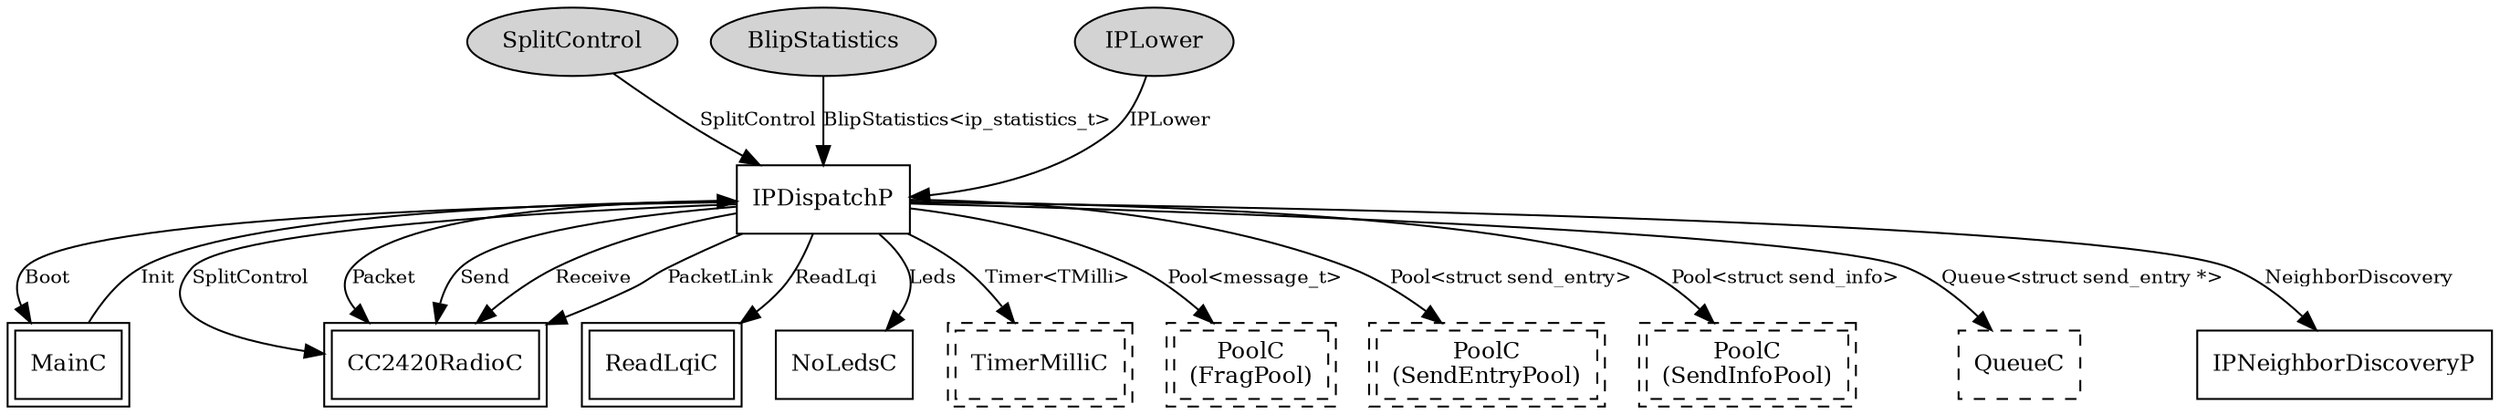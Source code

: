 digraph "tos.lib.net.blip.IPDispatchC" {
  n0x40ec50e0 [shape=ellipse, style=filled, label="SplitControl", fontsize=12];
  "IPDispatchP" [fontsize=12, shape=box, URL="../chtml/tos.lib.net.blip.IPDispatchP.html"];
  n0x40ec2b80 [shape=ellipse, style=filled, label="BlipStatistics", fontsize=12];
  "IPDispatchP" [fontsize=12, shape=box, URL="../chtml/tos.lib.net.blip.IPDispatchP.html"];
  n0x40ec56e0 [shape=ellipse, style=filled, label="IPLower", fontsize=12];
  "IPDispatchP" [fontsize=12, shape=box, URL="../chtml/tos.lib.net.blip.IPDispatchP.html"];
  "IPDispatchP" [fontsize=12, shape=box, URL="../chtml/tos.lib.net.blip.IPDispatchP.html"];
  "MainC" [fontsize=12, shape=box,peripheries=2, URL="../chtml/tos.system.MainC.html"];
  "IPDispatchP" [fontsize=12, shape=box, URL="../chtml/tos.lib.net.blip.IPDispatchP.html"];
  "CC2420RadioC" [fontsize=12, shape=box,peripheries=2, URL="../chtml/tos.chips.cc2420.CC2420RadioC.html"];
  "IPDispatchP" [fontsize=12, shape=box, URL="../chtml/tos.lib.net.blip.IPDispatchP.html"];
  "CC2420RadioC" [fontsize=12, shape=box,peripheries=2, URL="../chtml/tos.chips.cc2420.CC2420RadioC.html"];
  "IPDispatchP" [fontsize=12, shape=box, URL="../chtml/tos.lib.net.blip.IPDispatchP.html"];
  "CC2420RadioC" [fontsize=12, shape=box,peripheries=2, URL="../chtml/tos.chips.cc2420.CC2420RadioC.html"];
  "IPDispatchP" [fontsize=12, shape=box, URL="../chtml/tos.lib.net.blip.IPDispatchP.html"];
  "CC2420RadioC" [fontsize=12, shape=box,peripheries=2, URL="../chtml/tos.chips.cc2420.CC2420RadioC.html"];
  "MainC" [fontsize=12, shape=box,peripheries=2, URL="../chtml/tos.system.MainC.html"];
  "IPDispatchP" [fontsize=12, shape=box, URL="../chtml/tos.lib.net.blip.IPDispatchP.html"];
  "IPDispatchP" [fontsize=12, shape=box, URL="../chtml/tos.lib.net.blip.IPDispatchP.html"];
  "CC2420RadioC" [fontsize=12, shape=box,peripheries=2, URL="../chtml/tos.chips.cc2420.CC2420RadioC.html"];
  "IPDispatchP" [fontsize=12, shape=box, URL="../chtml/tos.lib.net.blip.IPDispatchP.html"];
  "ReadLqiC" [fontsize=12, shape=box,peripheries=2, URL="../chtml/tos.lib.net.blip.ReadLqiC.html"];
  "IPDispatchP" [fontsize=12, shape=box, URL="../chtml/tos.lib.net.blip.IPDispatchP.html"];
  "NoLedsC" [fontsize=12, shape=box, URL="../chtml/tos.system.NoLedsC.html"];
  "IPDispatchP" [fontsize=12, shape=box, URL="../chtml/tos.lib.net.blip.IPDispatchP.html"];
  "IPDispatchC.TimerMilliC" [fontsize=12, shape=box,peripheries=2, style=dashed, label="TimerMilliC", URL="../chtml/tos.system.TimerMilliC.html"];
  "IPDispatchP" [fontsize=12, shape=box, URL="../chtml/tos.lib.net.blip.IPDispatchP.html"];
  "IPDispatchC.FragPool" [fontsize=12, shape=box,peripheries=2, style=dashed, label="PoolC\n(FragPool)", URL="../chtml/tos.system.PoolC.html"];
  "IPDispatchP" [fontsize=12, shape=box, URL="../chtml/tos.lib.net.blip.IPDispatchP.html"];
  "IPDispatchC.SendEntryPool" [fontsize=12, shape=box,peripheries=2, style=dashed, label="PoolC\n(SendEntryPool)", URL="../chtml/tos.system.PoolC.html"];
  "IPDispatchP" [fontsize=12, shape=box, URL="../chtml/tos.lib.net.blip.IPDispatchP.html"];
  "IPDispatchC.SendInfoPool" [fontsize=12, shape=box,peripheries=2, style=dashed, label="PoolC\n(SendInfoPool)", URL="../chtml/tos.system.PoolC.html"];
  "IPDispatchP" [fontsize=12, shape=box, URL="../chtml/tos.lib.net.blip.IPDispatchP.html"];
  "IPDispatchC.QueueC" [fontsize=12, shape=box, style=dashed, label="QueueC", URL="../chtml/tos.system.QueueC.html"];
  "IPDispatchP" [fontsize=12, shape=box, URL="../chtml/tos.lib.net.blip.IPDispatchP.html"];
  "IPNeighborDiscoveryP" [fontsize=12, shape=box, URL="../chtml/tos.lib.net.blip.IPNeighborDiscoveryP.html"];
  "n0x40ec50e0" -> "IPDispatchP" [label="SplitControl", URL="../ihtml/tos.interfaces.SplitControl.html", fontsize=10];
  "n0x40ec2b80" -> "IPDispatchP" [label="BlipStatistics<ip_statistics_t>", URL="../ihtml/tos.lib.net.blip.interfaces.BlipStatistics.html", fontsize=10];
  "n0x40ec56e0" -> "IPDispatchP" [label="IPLower", URL="../ihtml/tos.lib.net.blip.interfaces.IPLower.html", fontsize=10];
  "IPDispatchP" -> "MainC" [label="Boot", URL="../ihtml/tos.interfaces.Boot.html", fontsize=10];
  "IPDispatchP" -> "CC2420RadioC" [label="SplitControl", URL="../ihtml/tos.interfaces.SplitControl.html", fontsize=10];
  "IPDispatchP" -> "CC2420RadioC" [label="Packet", URL="../ihtml/tos.interfaces.Packet.html", fontsize=10];
  "IPDispatchP" -> "CC2420RadioC" [label="Send", URL="../ihtml/tos.interfaces.Send.html", fontsize=10];
  "IPDispatchP" -> "CC2420RadioC" [label="Receive", URL="../ihtml/tos.interfaces.Receive.html", fontsize=10];
  "MainC" -> "IPDispatchP" [label="Init", URL="../ihtml/tos.interfaces.Init.html", fontsize=10];
  "IPDispatchP" -> "CC2420RadioC" [label="PacketLink", URL="../ihtml/tos.interfaces.PacketLink.html", fontsize=10];
  "IPDispatchP" -> "ReadLqiC" [label="ReadLqi", URL="../ihtml/tos.lib.net.blip.interfaces.ReadLqi.html", fontsize=10];
  "IPDispatchP" -> "NoLedsC" [label="Leds", URL="../ihtml/tos.interfaces.Leds.html", fontsize=10];
  "IPDispatchP" -> "IPDispatchC.TimerMilliC" [label="Timer<TMilli>", URL="../ihtml/tos.lib.timer.Timer.html", fontsize=10];
  "IPDispatchP" -> "IPDispatchC.FragPool" [label="Pool<message_t>", URL="../ihtml/tos.interfaces.Pool.html", fontsize=10];
  "IPDispatchP" -> "IPDispatchC.SendEntryPool" [label="Pool<struct send_entry>", URL="../ihtml/tos.interfaces.Pool.html", fontsize=10];
  "IPDispatchP" -> "IPDispatchC.SendInfoPool" [label="Pool<struct send_info>", URL="../ihtml/tos.interfaces.Pool.html", fontsize=10];
  "IPDispatchP" -> "IPDispatchC.QueueC" [label="Queue<struct send_entry *>", URL="../ihtml/tos.interfaces.Queue.html", fontsize=10];
  "IPDispatchP" -> "IPNeighborDiscoveryP" [label="NeighborDiscovery", URL="../ihtml/tos.lib.net.blip.interfaces.NeighborDiscovery.html", fontsize=10];
}
